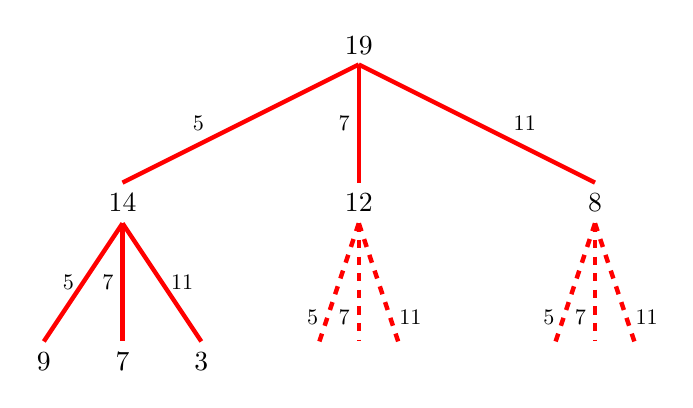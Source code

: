 \begin{tikzpicture}[scale=1]

\node (O) at (0,0) {$19$};

\draw[ultra thick,red] (O.south) --  node[midway, left=1em,black,scale=0.8] {$5$} ++(-3,-1.5) node[below,black] (A) {$14$};
\draw[ultra thick,red] (O.south) --  node[midway, left,black,scale=0.8] {$7$} ++(0,-1.5) node[below,black] (B) {$12$};
\draw[ultra thick,red] (O.south) --  node[midway, right=1em,black,scale=0.8] {$11$} ++(+3,-1.5) node[below,black] (C) {$8$};

\draw[ultra thick,red] (A.south) --  node[midway, left,black,scale=0.8] {$5$} ++(-1,-1.5) node[below,black] (AA)  {$9$};
\draw[ultra thick,red] (A.south) --  node[midway, left,black,scale=0.8] {$7$} ++(0,-1.5) node[below,black] (AB)  {$7$};
\draw[ultra thick,red] (A.south) --  node[midway, right,black,scale=0.8] {$11$} ++(1,-1.5) node[below,black] (AC)  {$3$};

\draw[ultra thick,red,dashed] (B.south) --  node[pos=0.8, left,black,scale=0.8] {$5$} ++(-0.5,-1.5);
\draw[ultra thick,red,dashed] (B.south) --  node[pos=0.8, left,black,scale=0.8] {$7$} ++(0,-1.5) ;
\draw[ultra thick,red,dashed] (B.south) --  node[pos=0.8, right,black,scale=0.8] {$11$} ++(0.5,-1.5);

\draw[ultra thick,red,dashed] (C.south) --  node[pos=0.8, left,black,scale=0.8] {$5$} ++(-0.5,-1.5);
\draw[ultra thick,red,dashed] (C.south) --  node[pos=0.8, left,black,scale=0.8] {$7$} ++(0,-1.5) ;
\draw[ultra thick,red,dashed] (C.south) --  node[pos=0.8, right,black,scale=0.8] {$11$} ++(0.5,-1.5);


\end{tikzpicture}  